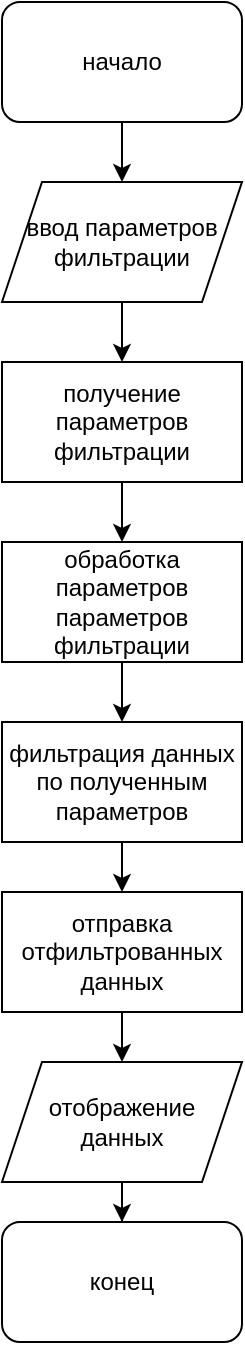 <mxfile version="14.0.5" type="device"><diagram id="uiOw_u8a6w4pEPBfvf33" name="Page-1"><mxGraphModel dx="360" dy="186" grid="1" gridSize="10" guides="1" tooltips="1" connect="1" arrows="1" fold="1" page="1" pageScale="1" pageWidth="827" pageHeight="1169" math="0" shadow="0"><root><mxCell id="0"/><mxCell id="1" parent="0"/><mxCell id="79CqScHcI8Xc3eRM_paD-10" style="edgeStyle=orthogonalEdgeStyle;rounded=0;orthogonalLoop=1;jettySize=auto;html=1;" edge="1" parent="1" source="79CqScHcI8Xc3eRM_paD-1" target="79CqScHcI8Xc3eRM_paD-2"><mxGeometry relative="1" as="geometry"/></mxCell><mxCell id="79CqScHcI8Xc3eRM_paD-1" value="начало" style="rounded=1;whiteSpace=wrap;html=1;" vertex="1" parent="1"><mxGeometry x="160" y="110" width="120" height="60" as="geometry"/></mxCell><mxCell id="79CqScHcI8Xc3eRM_paD-11" style="edgeStyle=orthogonalEdgeStyle;rounded=0;orthogonalLoop=1;jettySize=auto;html=1;" edge="1" parent="1" source="79CqScHcI8Xc3eRM_paD-2" target="79CqScHcI8Xc3eRM_paD-5"><mxGeometry relative="1" as="geometry"/></mxCell><mxCell id="79CqScHcI8Xc3eRM_paD-2" value="ввод параметров фильтрации" style="shape=parallelogram;perimeter=parallelogramPerimeter;whiteSpace=wrap;html=1;fixedSize=1;" vertex="1" parent="1"><mxGeometry x="160" y="200" width="120" height="60" as="geometry"/></mxCell><mxCell id="79CqScHcI8Xc3eRM_paD-12" style="edgeStyle=orthogonalEdgeStyle;rounded=0;orthogonalLoop=1;jettySize=auto;html=1;" edge="1" parent="1" source="79CqScHcI8Xc3eRM_paD-5" target="79CqScHcI8Xc3eRM_paD-6"><mxGeometry relative="1" as="geometry"/></mxCell><mxCell id="79CqScHcI8Xc3eRM_paD-5" value="получение параметров фильтрации" style="rounded=0;whiteSpace=wrap;html=1;" vertex="1" parent="1"><mxGeometry x="160" y="290" width="120" height="60" as="geometry"/></mxCell><mxCell id="79CqScHcI8Xc3eRM_paD-13" style="edgeStyle=orthogonalEdgeStyle;rounded=0;orthogonalLoop=1;jettySize=auto;html=1;" edge="1" parent="1" source="79CqScHcI8Xc3eRM_paD-6" target="79CqScHcI8Xc3eRM_paD-7"><mxGeometry relative="1" as="geometry"/></mxCell><mxCell id="79CqScHcI8Xc3eRM_paD-6" value="обработка параметров параметров фильтрации" style="rounded=0;whiteSpace=wrap;html=1;" vertex="1" parent="1"><mxGeometry x="160" y="380" width="120" height="60" as="geometry"/></mxCell><mxCell id="79CqScHcI8Xc3eRM_paD-14" style="edgeStyle=orthogonalEdgeStyle;rounded=0;orthogonalLoop=1;jettySize=auto;html=1;" edge="1" parent="1" source="79CqScHcI8Xc3eRM_paD-7" target="79CqScHcI8Xc3eRM_paD-8"><mxGeometry relative="1" as="geometry"/></mxCell><mxCell id="79CqScHcI8Xc3eRM_paD-7" value="фильтрация данных по полученным параметров" style="rounded=0;whiteSpace=wrap;html=1;" vertex="1" parent="1"><mxGeometry x="160" y="470" width="120" height="60" as="geometry"/></mxCell><mxCell id="79CqScHcI8Xc3eRM_paD-15" style="edgeStyle=orthogonalEdgeStyle;rounded=0;orthogonalLoop=1;jettySize=auto;html=1;" edge="1" parent="1" source="79CqScHcI8Xc3eRM_paD-8" target="79CqScHcI8Xc3eRM_paD-9"><mxGeometry relative="1" as="geometry"/></mxCell><mxCell id="79CqScHcI8Xc3eRM_paD-8" value="отправка отфильтрованных данных" style="rounded=0;whiteSpace=wrap;html=1;" vertex="1" parent="1"><mxGeometry x="160" y="555" width="120" height="60" as="geometry"/></mxCell><mxCell id="79CqScHcI8Xc3eRM_paD-17" style="edgeStyle=orthogonalEdgeStyle;rounded=0;orthogonalLoop=1;jettySize=auto;html=1;" edge="1" parent="1" source="79CqScHcI8Xc3eRM_paD-9" target="79CqScHcI8Xc3eRM_paD-16"><mxGeometry relative="1" as="geometry"/></mxCell><mxCell id="79CqScHcI8Xc3eRM_paD-9" value="отображение данных" style="shape=parallelogram;perimeter=parallelogramPerimeter;whiteSpace=wrap;html=1;fixedSize=1;" vertex="1" parent="1"><mxGeometry x="160" y="640" width="120" height="60" as="geometry"/></mxCell><mxCell id="79CqScHcI8Xc3eRM_paD-16" value="конец" style="rounded=1;whiteSpace=wrap;html=1;" vertex="1" parent="1"><mxGeometry x="160" y="720" width="120" height="60" as="geometry"/></mxCell></root></mxGraphModel></diagram></mxfile>